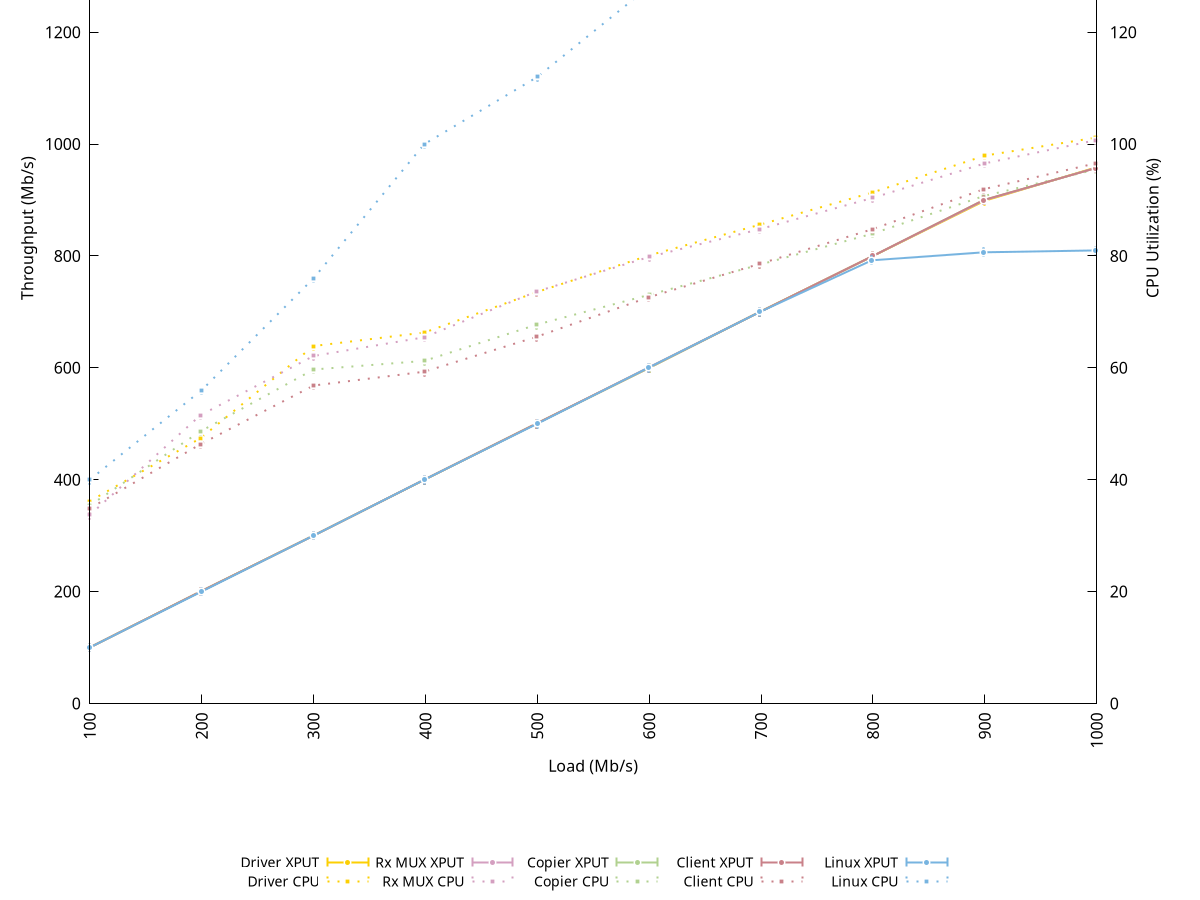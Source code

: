 set y2label "CPU Utilization (%)" offset -1,0,0
set xlabel "Load (Mb/s)" offset 0,0.7,0
set ylabel "Throughput (Mb/s)" offset 1,0,0
set y2tics border
set yrange [0:1700]
set y2range [0:170]
set xtics nomirror rotate
set ytics nomirror
set bmargin 9
set key outside below 
set key font ",10.5"
set size 1,1.3
set style line 1 lw 6 lt 1
set style line 1 lw 6 lt 7 dt 1 lc rgb 0xfccf03
set style line 2 lw 2 lt 7 ps .5 dt 1 lc rgb 0xfccf03
set style line 3 lw 2 lt 4 ps .3 dt 3 lc rgb 0xfccf03
set style line 4 lw 2 lt 7 ps .5 dt 1 lc rgb 0xd49fc0
set style line 5 lw 2 lt 4 ps .3 dt 3 lc rgb 0xd49fc0
set style line 6 lw 2 lt 7 ps .5 dt 1 lc rgb 0xb1d190
set style line 7 lw 2 lt 4 ps .3 dt 3 lc rgb 0xb1d190
set style line 8 lw 2 lt 7 ps .5 dt 1 lc rgb 0xc98189
set style line 9 lw 2 lt 4 ps .3 dt 3 lc rgb 0xc98189
set style line 10 lw 2 lt 7 ps .5 dt 1 lc rgb 0x77b4e0
set style line 11 lw 2 lt 4 ps .3 dt 3 lc rgb 0x77b4e0
set style line 13 lw 2 lt 6
set style line 14 lw 2 lt 8
set term postscript eps enhanced color size 2.5,1.5
set output "multicore_linux_distr.eps"
plot  "-" using 1:2:3 axes x1y1 title "Driver XPUT"  with xerrorlines ls 2, "-" using 1:4:5 axes x1y2 title "Driver CPU" with xerrorlines ls 3,  "-" using 1:2:3 axes x1y1 title "Rx MUX XPUT"  with xerrorlines ls 4, "-" using 1:4:5 axes x1y2 title "Rx MUX CPU" with xerrorlines ls 5,  "-" using 1:2:3 axes x1y1 title "Copier XPUT"  with xerrorlines ls 6, "-" using 1:4:5 axes x1y2 title "Copier CPU" with xerrorlines ls 7,  "-" using 1:2:3 axes x1y1 title "Client XPUT"  with xerrorlines ls 8, "-" using 1:4:5 axes x1y2 title "Client CPU" with xerrorlines ls 9,  "-" using 1:2:3 axes x1y1 title "Linux XPUT"  with xerrorlines ls 10, "-" using 1:4:5 axes x1y2 title "Linux CPU" with xerrorlines ls 11

000100 100.037 0 36.1544 0
000199 200.095 0 47.4236 0
000300 300.128 0 63.8926 0
000399 399.752 0 66.3082 0
000499 500.017 0 73.5031 0
000600 600.008 0 80.1082 0
000699 700.241 0 85.591 0
000800 799.908 0 91.3761 0
000900 898.815 0 97.9369 0
000999 958.038 0 101.145 0
e

000100 100.037 0 36.1544 0
000199 200.095 0 47.4236 0
000300 300.128 0 63.8926 0
000399 399.752 0 66.3082 0
000499 500.017 0 73.5031 0
000600 600.008 0 80.1082 0
000699 700.241 0 85.591 0
000800 799.908 0 91.3761 0
000900 898.815 0 97.9369 0
000999 958.038 0 101.145 0
e
000100 100 0 33.6844 0
000199 200.003 0 51.5371 0
000300 300.002 0 62.12 0
000399 399.997 0 65.4598 0
000499 500.007 0 73.6145 0
000600 600.019 0 79.8241 0
000699 700.012 0 84.7955 0
000800 800.012 0 90.3921 0
000900 899.984 0 96.5523 0
000999 957.184 0 100.688 0
e

000100 100 0 33.6844 0
000199 200.003 0 51.5371 0
000300 300.002 0 62.12 0
000399 399.997 0 65.4598 0
000499 500.007 0 73.6145 0
000600 600.019 0 79.8241 0
000699 700.012 0 84.7955 0
000800 800.012 0 90.3921 0
000900 899.984 0 96.5523 0
000999 957.184 0 100.688 0
e
000100 100.001 0 35.3971 0
000199 200.001 0 48.645 0
000300 300.003 0 59.6975 0
000399 400.022 0 61.2372 0
000499 499.988 0 67.6889 0
000600 600.006 0 73.0447 0
000699 700.011 0 78.4542 0
000800 799.985 0 84.0081 0
000899 900.033 0 90.7079 0
000999 957.176 0 95.4436 0
e

000100 100.001 0 35.3971 0
000199 200.001 0 48.645 0
000300 300.003 0 59.6975 0
000399 400.022 0 61.2372 0
000499 499.988 0 67.6889 0
000600 600.006 0 73.0447 0
000699 700.011 0 78.4542 0
000800 799.985 0 84.0081 0
000899 900.033 0 90.7079 0
000999 957.176 0 95.4436 0
e
000100 100.002 0 34.8641 0
000199 200.003 0 46.349 0
000300 300.011 0 56.8321 0
000399 400.009 0 59.3027 0
000499 500.006 0 65.5242 0
000599 600.008 0 72.5787 0
000699 700.025 0 78.5995 0
000800 800.06 0 84.8096 0
000899 899.996 0 91.9361 0
000999 957.096 0 96.5553 0
e

000100 100.002 0 34.8641 0
000199 200.003 0 46.349 0
000300 300.011 0 56.8321 0
000399 400.009 0 59.3027 0
000499 500.006 0 65.5242 0
000599 600.008 0 72.5787 0
000699 700.025 0 78.5995 0
000800 800.06 0 84.8096 0
000899 899.996 0 91.9361 0
000999 957.096 0 96.5553 0
e
000100 100 0 40 0
000200 200 0 56 0
000300 300.006 0 76 0
000399 400.005 0 100 0
000500 500.038 0 112 0
000599 600.003 0 128 0
000699 699.971 0 136 0
000799 792.239 0 152 0
000899 806.517 0 164 0
000999 809.902 0 164 0
e

000100 100 0 40 0
000200 200 0 56 0
000300 300.006 0 76 0
000399 400.005 0 100 0
000500 500.038 0 112 0
000599 600.003 0 128 0
000699 699.971 0 136 0
000799 792.239 0 152 0
000899 806.517 0 164 0
000999 809.902 0 164 0
e
